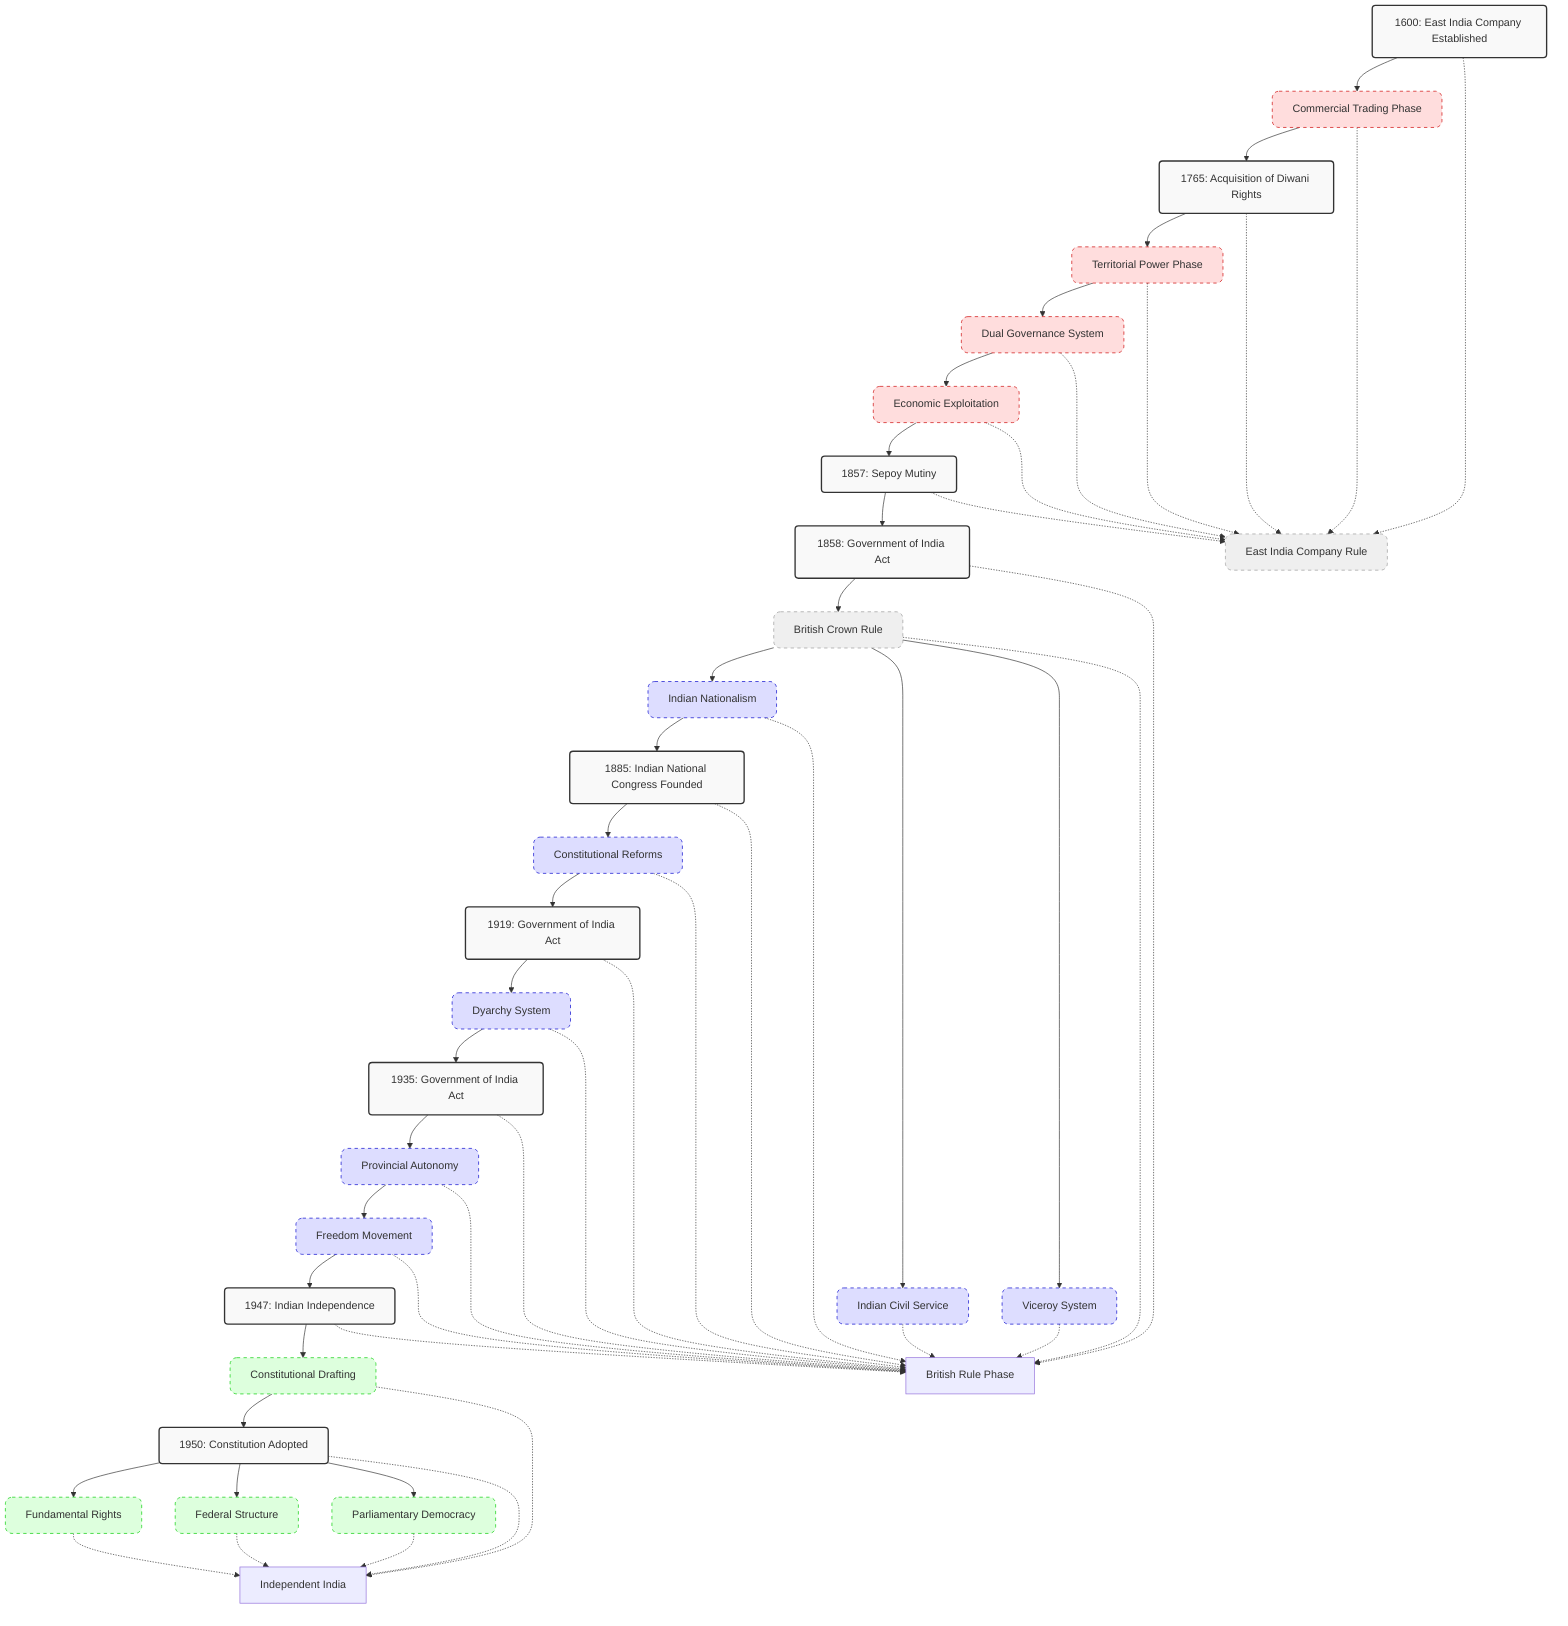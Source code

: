 graph TD
    %% Main nodes with dates
    n1600[1600: East India Company Established]
    n1765[1765: Acquisition of Diwani Rights]
    n1857[1857: Sepoy Mutiny]
    n1858[1858: Government of India Act]
    n1885[1885: Indian National Congress Founded]
    n1919[1919: Government of India Act]
    n1935[1935: Government of India Act]
    n1947[1947: Indian Independence]
    n1950[1950: Constitution Adopted]
    
    %% Key transitions and systems
    eic[East India Company Rule]
    commercial[Commercial Trading Phase]
    territorial[Territorial Power Phase]
    dual[Dual Governance System]
    exploitation[Economic Exploitation]
    crown[British Crown Rule]
    viceroy[Viceroy System]
    ics[Indian Civil Service]
    nationalism[Indian Nationalism]
    reforms[Constitutional Reforms]
    dyarchy[Dyarchy System]
    autonomy[Provincial Autonomy]
    freedom[Freedom Movement]
    drafting[Constitutional Drafting]
    democracy[Parliamentary Democracy]
    federal[Federal Structure]
    rights[Fundamental Rights]
    
    %% Connections between nodes
    n1600 --> commercial
    commercial --> n1765
    n1765 --> territorial
    territorial --> dual
    dual --> exploitation
    exploitation --> n1857
    
    n1857 --> n1858
    n1858 --> crown
    crown --> viceroy
    crown --> ics
    
    crown --> nationalism
    nationalism --> n1885
    n1885 --> reforms
    reforms --> n1919
    n1919 --> dyarchy
    dyarchy --> n1935
    n1935 --> autonomy
    
    autonomy --> freedom
    freedom --> n1947
    n1947 --> drafting
    drafting --> n1950
    
    n1950 --> democracy
    n1950 --> federal
    n1950 --> rights
    
    %% Grouping nodes by phase
    n1600 & commercial & n1765 & territorial & dual & exploitation & n1857 -.-> eic
    n1858 & crown & viceroy & ics & nationalism & n1885 & reforms & n1919 & dyarchy & n1935 & autonomy & freedom & n1947 -.-> britishRule[British Rule Phase]
    drafting & n1950 & democracy & federal & rights -.-> independent[Independent India]
    
    %% Styling
    classDef timeNode fill:#f9f9f9,stroke:#333,stroke-width:2px,rx:5px,ry:5px
    classDef eicNode fill:#ffdddd,stroke:#cc0000
    classDef crownNode fill:#ddddff,stroke:#0000cc
    classDef indiaNode fill:#ddffdd,stroke:#00cc00
    classDef phaseNode fill:#efefef,stroke:#999999,stroke-width:1px,stroke-dasharray:5 5,rx:10px,ry:10px
    
    class n1600,n1765,n1857,n1858,n1885,n1919,n1935,n1947,n1950 timeNode
    class eic,commercial,territorial,dual,exploitation phaseNode
    class crown,viceroy,ics,nationalism,reforms,dyarchy,autonomy,freedom phaseNode
    class drafting,democracy,federal,rights phaseNode
    class commercial,territorial,dual,exploitation eicNode
    class viceroy,ics,nationalism,reforms,dyarchy,autonomy,freedom crownNode
    class drafting,democracy,federal,rights indiaNode